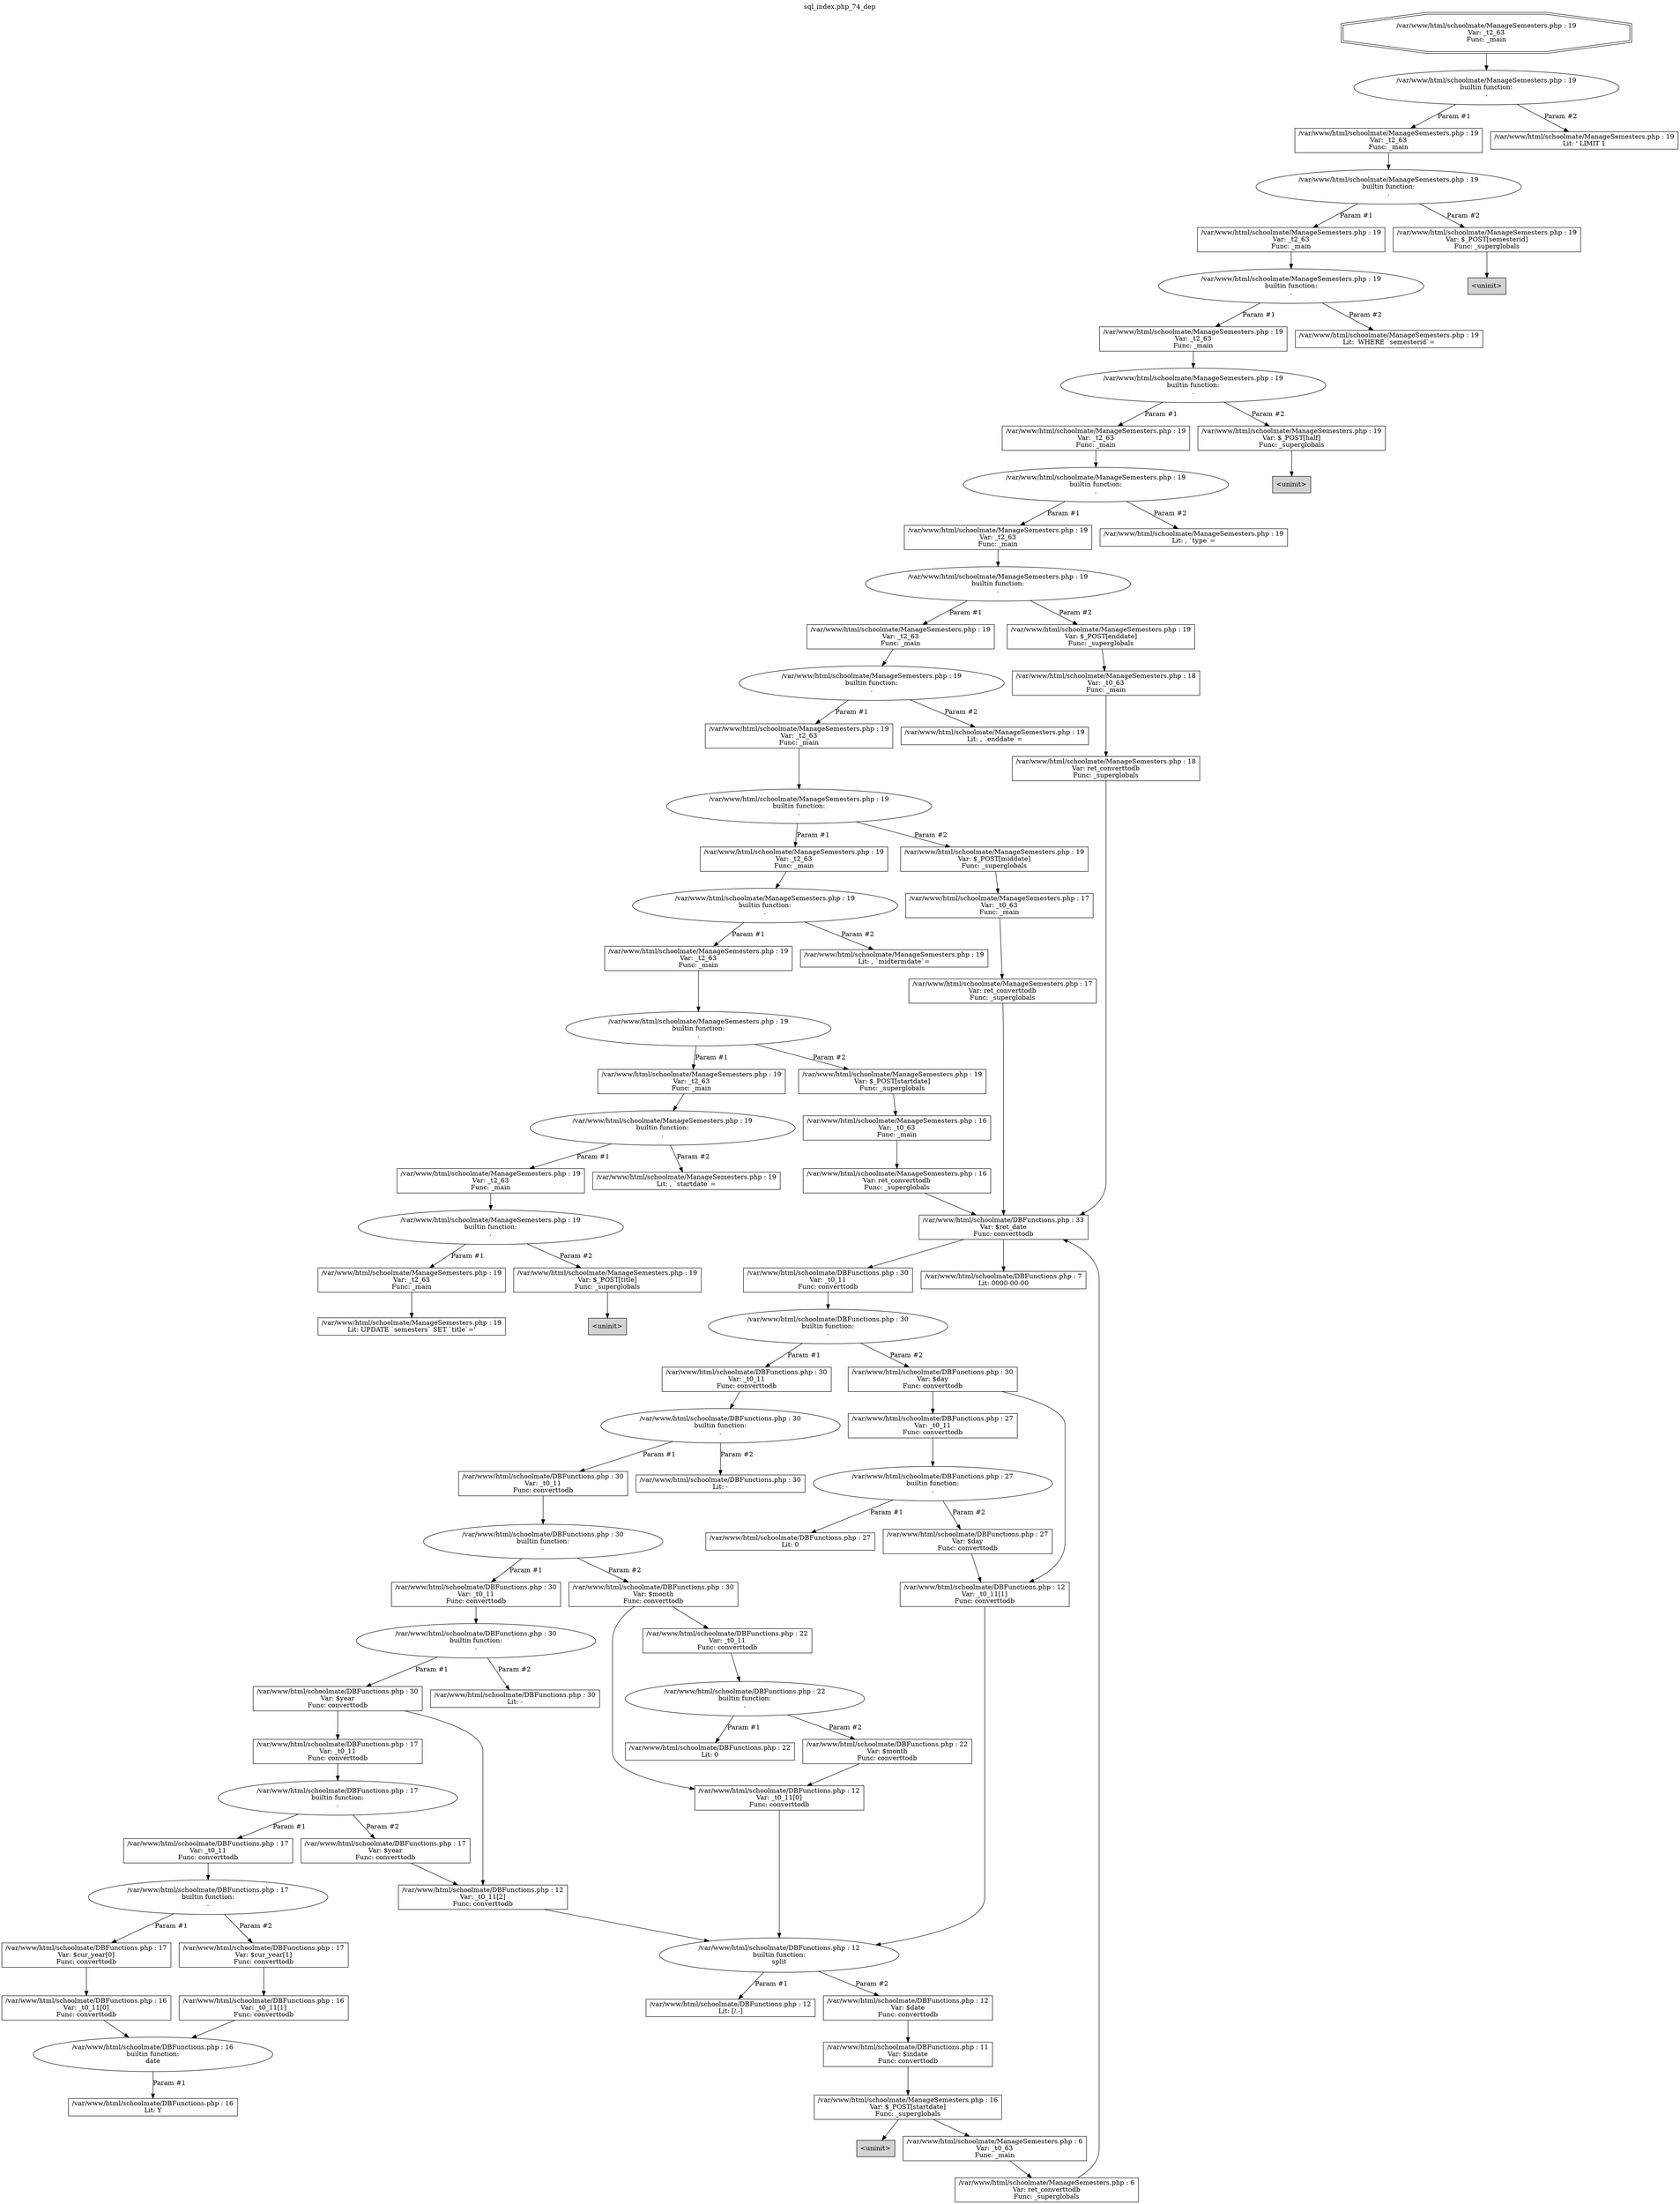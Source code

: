 digraph cfg {
  label="sql_index.php_74_dep";
  labelloc=t;
  n1 [shape=doubleoctagon, label="/var/www/html/schoolmate/ManageSemesters.php : 19\nVar: _t2_63\nFunc: _main\n"];
  n2 [shape=ellipse, label="/var/www/html/schoolmate/ManageSemesters.php : 19\nbuiltin function:\n.\n"];
  n3 [shape=box, label="/var/www/html/schoolmate/ManageSemesters.php : 19\nVar: _t2_63\nFunc: _main\n"];
  n4 [shape=ellipse, label="/var/www/html/schoolmate/ManageSemesters.php : 19\nbuiltin function:\n.\n"];
  n5 [shape=box, label="/var/www/html/schoolmate/ManageSemesters.php : 19\nVar: _t2_63\nFunc: _main\n"];
  n6 [shape=ellipse, label="/var/www/html/schoolmate/ManageSemesters.php : 19\nbuiltin function:\n.\n"];
  n7 [shape=box, label="/var/www/html/schoolmate/ManageSemesters.php : 19\nVar: _t2_63\nFunc: _main\n"];
  n8 [shape=ellipse, label="/var/www/html/schoolmate/ManageSemesters.php : 19\nbuiltin function:\n.\n"];
  n9 [shape=box, label="/var/www/html/schoolmate/ManageSemesters.php : 19\nVar: _t2_63\nFunc: _main\n"];
  n10 [shape=ellipse, label="/var/www/html/schoolmate/ManageSemesters.php : 19\nbuiltin function:\n.\n"];
  n11 [shape=box, label="/var/www/html/schoolmate/ManageSemesters.php : 19\nVar: _t2_63\nFunc: _main\n"];
  n12 [shape=ellipse, label="/var/www/html/schoolmate/ManageSemesters.php : 19\nbuiltin function:\n.\n"];
  n13 [shape=box, label="/var/www/html/schoolmate/ManageSemesters.php : 19\nVar: _t2_63\nFunc: _main\n"];
  n14 [shape=ellipse, label="/var/www/html/schoolmate/ManageSemesters.php : 19\nbuiltin function:\n.\n"];
  n15 [shape=box, label="/var/www/html/schoolmate/ManageSemesters.php : 19\nVar: _t2_63\nFunc: _main\n"];
  n16 [shape=ellipse, label="/var/www/html/schoolmate/ManageSemesters.php : 19\nbuiltin function:\n.\n"];
  n17 [shape=box, label="/var/www/html/schoolmate/ManageSemesters.php : 19\nVar: _t2_63\nFunc: _main\n"];
  n18 [shape=ellipse, label="/var/www/html/schoolmate/ManageSemesters.php : 19\nbuiltin function:\n.\n"];
  n19 [shape=box, label="/var/www/html/schoolmate/ManageSemesters.php : 19\nVar: _t2_63\nFunc: _main\n"];
  n20 [shape=ellipse, label="/var/www/html/schoolmate/ManageSemesters.php : 19\nbuiltin function:\n.\n"];
  n21 [shape=box, label="/var/www/html/schoolmate/ManageSemesters.php : 19\nVar: _t2_63\nFunc: _main\n"];
  n22 [shape=ellipse, label="/var/www/html/schoolmate/ManageSemesters.php : 19\nbuiltin function:\n.\n"];
  n23 [shape=box, label="/var/www/html/schoolmate/ManageSemesters.php : 19\nVar: _t2_63\nFunc: _main\n"];
  n24 [shape=ellipse, label="/var/www/html/schoolmate/ManageSemesters.php : 19\nbuiltin function:\n.\n"];
  n25 [shape=box, label="/var/www/html/schoolmate/ManageSemesters.php : 19\nVar: _t2_63\nFunc: _main\n"];
  n26 [shape=box, label="/var/www/html/schoolmate/ManageSemesters.php : 19\nLit: UPDATE `semesters` SET `title`='\n"];
  n27 [shape=box, label="/var/www/html/schoolmate/ManageSemesters.php : 19\nVar: $_POST[title]\nFunc: _superglobals\n"];
  n28 [shape=box, label="<uninit>",style=filled];
  n29 [shape=box, label="/var/www/html/schoolmate/ManageSemesters.php : 19\nLit: , `startdate`=\n"];
  n30 [shape=box, label="/var/www/html/schoolmate/ManageSemesters.php : 19\nVar: $_POST[startdate]\nFunc: _superglobals\n"];
  n31 [shape=box, label="/var/www/html/schoolmate/ManageSemesters.php : 16\nVar: _t0_63\nFunc: _main\n"];
  n32 [shape=box, label="/var/www/html/schoolmate/ManageSemesters.php : 16\nVar: ret_converttodb\nFunc: _superglobals\n"];
  n33 [shape=box, label="/var/www/html/schoolmate/DBFunctions.php : 33\nVar: $ret_date\nFunc: converttodb\n"];
  n34 [shape=box, label="/var/www/html/schoolmate/DBFunctions.php : 30\nVar: _t0_11\nFunc: converttodb\n"];
  n35 [shape=ellipse, label="/var/www/html/schoolmate/DBFunctions.php : 30\nbuiltin function:\n.\n"];
  n36 [shape=box, label="/var/www/html/schoolmate/DBFunctions.php : 30\nVar: _t0_11\nFunc: converttodb\n"];
  n37 [shape=ellipse, label="/var/www/html/schoolmate/DBFunctions.php : 30\nbuiltin function:\n.\n"];
  n38 [shape=box, label="/var/www/html/schoolmate/DBFunctions.php : 30\nVar: _t0_11\nFunc: converttodb\n"];
  n39 [shape=ellipse, label="/var/www/html/schoolmate/DBFunctions.php : 30\nbuiltin function:\n.\n"];
  n40 [shape=box, label="/var/www/html/schoolmate/DBFunctions.php : 30\nVar: _t0_11\nFunc: converttodb\n"];
  n41 [shape=ellipse, label="/var/www/html/schoolmate/DBFunctions.php : 30\nbuiltin function:\n.\n"];
  n42 [shape=box, label="/var/www/html/schoolmate/DBFunctions.php : 30\nVar: $year\nFunc: converttodb\n"];
  n43 [shape=box, label="/var/www/html/schoolmate/DBFunctions.php : 17\nVar: _t0_11\nFunc: converttodb\n"];
  n44 [shape=ellipse, label="/var/www/html/schoolmate/DBFunctions.php : 17\nbuiltin function:\n.\n"];
  n45 [shape=box, label="/var/www/html/schoolmate/DBFunctions.php : 17\nVar: _t0_11\nFunc: converttodb\n"];
  n46 [shape=ellipse, label="/var/www/html/schoolmate/DBFunctions.php : 17\nbuiltin function:\n.\n"];
  n47 [shape=box, label="/var/www/html/schoolmate/DBFunctions.php : 17\nVar: $cur_year[0]\nFunc: converttodb\n"];
  n48 [shape=box, label="/var/www/html/schoolmate/DBFunctions.php : 16\nVar: _t0_11[0]\nFunc: converttodb\n"];
  n49 [shape=ellipse, label="/var/www/html/schoolmate/DBFunctions.php : 16\nbuiltin function:\ndate\n"];
  n50 [shape=box, label="/var/www/html/schoolmate/DBFunctions.php : 16\nLit: Y\n"];
  n51 [shape=box, label="/var/www/html/schoolmate/DBFunctions.php : 17\nVar: $cur_year[1]\nFunc: converttodb\n"];
  n52 [shape=box, label="/var/www/html/schoolmate/DBFunctions.php : 16\nVar: _t0_11[1]\nFunc: converttodb\n"];
  n53 [shape=box, label="/var/www/html/schoolmate/DBFunctions.php : 17\nVar: $year\nFunc: converttodb\n"];
  n54 [shape=box, label="/var/www/html/schoolmate/DBFunctions.php : 12\nVar: _t0_11[2]\nFunc: converttodb\n"];
  n55 [shape=ellipse, label="/var/www/html/schoolmate/DBFunctions.php : 12\nbuiltin function:\nsplit\n"];
  n56 [shape=box, label="/var/www/html/schoolmate/DBFunctions.php : 12\nLit: [/.-]\n"];
  n57 [shape=box, label="/var/www/html/schoolmate/DBFunctions.php : 12\nVar: $date\nFunc: converttodb\n"];
  n58 [shape=box, label="/var/www/html/schoolmate/DBFunctions.php : 11\nVar: $indate\nFunc: converttodb\n"];
  n59 [shape=box, label="/var/www/html/schoolmate/ManageSemesters.php : 16\nVar: $_POST[startdate]\nFunc: _superglobals\n"];
  n60 [shape=box, label="<uninit>",style=filled];
  n61 [shape=box, label="/var/www/html/schoolmate/ManageSemesters.php : 6\nVar: _t0_63\nFunc: _main\n"];
  n62 [shape=box, label="/var/www/html/schoolmate/ManageSemesters.php : 6\nVar: ret_converttodb\nFunc: _superglobals\n"];
  n63 [shape=box, label="/var/www/html/schoolmate/DBFunctions.php : 30\nLit: -\n"];
  n64 [shape=box, label="/var/www/html/schoolmate/DBFunctions.php : 30\nVar: $month\nFunc: converttodb\n"];
  n65 [shape=box, label="/var/www/html/schoolmate/DBFunctions.php : 12\nVar: _t0_11[0]\nFunc: converttodb\n"];
  n66 [shape=box, label="/var/www/html/schoolmate/DBFunctions.php : 22\nVar: _t0_11\nFunc: converttodb\n"];
  n67 [shape=ellipse, label="/var/www/html/schoolmate/DBFunctions.php : 22\nbuiltin function:\n.\n"];
  n68 [shape=box, label="/var/www/html/schoolmate/DBFunctions.php : 22\nLit: 0\n"];
  n69 [shape=box, label="/var/www/html/schoolmate/DBFunctions.php : 22\nVar: $month\nFunc: converttodb\n"];
  n70 [shape=box, label="/var/www/html/schoolmate/DBFunctions.php : 30\nLit: -\n"];
  n71 [shape=box, label="/var/www/html/schoolmate/DBFunctions.php : 30\nVar: $day\nFunc: converttodb\n"];
  n72 [shape=box, label="/var/www/html/schoolmate/DBFunctions.php : 27\nVar: _t0_11\nFunc: converttodb\n"];
  n73 [shape=ellipse, label="/var/www/html/schoolmate/DBFunctions.php : 27\nbuiltin function:\n.\n"];
  n74 [shape=box, label="/var/www/html/schoolmate/DBFunctions.php : 27\nLit: 0\n"];
  n75 [shape=box, label="/var/www/html/schoolmate/DBFunctions.php : 27\nVar: $day\nFunc: converttodb\n"];
  n76 [shape=box, label="/var/www/html/schoolmate/DBFunctions.php : 12\nVar: _t0_11[1]\nFunc: converttodb\n"];
  n77 [shape=box, label="/var/www/html/schoolmate/DBFunctions.php : 7\nLit: 0000-00-00\n"];
  n78 [shape=box, label="/var/www/html/schoolmate/ManageSemesters.php : 19\nLit: , `midtermdate`=\n"];
  n79 [shape=box, label="/var/www/html/schoolmate/ManageSemesters.php : 19\nVar: $_POST[middate]\nFunc: _superglobals\n"];
  n80 [shape=box, label="/var/www/html/schoolmate/ManageSemesters.php : 17\nVar: _t0_63\nFunc: _main\n"];
  n81 [shape=box, label="/var/www/html/schoolmate/ManageSemesters.php : 17\nVar: ret_converttodb\nFunc: _superglobals\n"];
  n82 [shape=box, label="/var/www/html/schoolmate/ManageSemesters.php : 19\nLit: , `enddate`=\n"];
  n83 [shape=box, label="/var/www/html/schoolmate/ManageSemesters.php : 19\nVar: $_POST[enddate]\nFunc: _superglobals\n"];
  n84 [shape=box, label="/var/www/html/schoolmate/ManageSemesters.php : 18\nVar: _t0_63\nFunc: _main\n"];
  n85 [shape=box, label="/var/www/html/schoolmate/ManageSemesters.php : 18\nVar: ret_converttodb\nFunc: _superglobals\n"];
  n86 [shape=box, label="/var/www/html/schoolmate/ManageSemesters.php : 19\nLit: , `type`=\n"];
  n87 [shape=box, label="/var/www/html/schoolmate/ManageSemesters.php : 19\nVar: $_POST[half]\nFunc: _superglobals\n"];
  n88 [shape=box, label="<uninit>",style=filled];
  n89 [shape=box, label="/var/www/html/schoolmate/ManageSemesters.php : 19\nLit:  WHERE `semesterid`=\n"];
  n90 [shape=box, label="/var/www/html/schoolmate/ManageSemesters.php : 19\nVar: $_POST[semesterid]\nFunc: _superglobals\n"];
  n91 [shape=box, label="<uninit>",style=filled];
  n92 [shape=box, label="/var/www/html/schoolmate/ManageSemesters.php : 19\nLit: ' LIMIT 1\n"];
  n1 -> n2;
  n3 -> n4;
  n5 -> n6;
  n7 -> n8;
  n9 -> n10;
  n11 -> n12;
  n13 -> n14;
  n15 -> n16;
  n17 -> n18;
  n19 -> n20;
  n21 -> n22;
  n23 -> n24;
  n25 -> n26;
  n24 -> n25[label="Param #1"];
  n24 -> n27[label="Param #2"];
  n27 -> n28;
  n22 -> n23[label="Param #1"];
  n22 -> n29[label="Param #2"];
  n20 -> n21[label="Param #1"];
  n20 -> n30[label="Param #2"];
  n34 -> n35;
  n36 -> n37;
  n38 -> n39;
  n40 -> n41;
  n43 -> n44;
  n45 -> n46;
  n48 -> n49;
  n49 -> n50[label="Param #1"];
  n47 -> n48;
  n46 -> n47[label="Param #1"];
  n46 -> n51[label="Param #2"];
  n52 -> n49;
  n51 -> n52;
  n44 -> n45[label="Param #1"];
  n44 -> n53[label="Param #2"];
  n54 -> n55;
  n55 -> n56[label="Param #1"];
  n55 -> n57[label="Param #2"];
  n59 -> n60;
  n59 -> n61;
  n62 -> n33;
  n61 -> n62;
  n58 -> n59;
  n57 -> n58;
  n53 -> n54;
  n42 -> n43;
  n42 -> n54;
  n41 -> n42[label="Param #1"];
  n41 -> n63[label="Param #2"];
  n39 -> n40[label="Param #1"];
  n39 -> n64[label="Param #2"];
  n65 -> n55;
  n64 -> n65;
  n64 -> n66;
  n66 -> n67;
  n67 -> n68[label="Param #1"];
  n67 -> n69[label="Param #2"];
  n69 -> n65;
  n37 -> n38[label="Param #1"];
  n37 -> n70[label="Param #2"];
  n35 -> n36[label="Param #1"];
  n35 -> n71[label="Param #2"];
  n72 -> n73;
  n73 -> n74[label="Param #1"];
  n73 -> n75[label="Param #2"];
  n76 -> n55;
  n75 -> n76;
  n71 -> n72;
  n71 -> n76;
  n33 -> n34;
  n33 -> n77;
  n32 -> n33;
  n31 -> n32;
  n30 -> n31;
  n18 -> n19[label="Param #1"];
  n18 -> n78[label="Param #2"];
  n16 -> n17[label="Param #1"];
  n16 -> n79[label="Param #2"];
  n81 -> n33;
  n80 -> n81;
  n79 -> n80;
  n14 -> n15[label="Param #1"];
  n14 -> n82[label="Param #2"];
  n12 -> n13[label="Param #1"];
  n12 -> n83[label="Param #2"];
  n85 -> n33;
  n84 -> n85;
  n83 -> n84;
  n10 -> n11[label="Param #1"];
  n10 -> n86[label="Param #2"];
  n8 -> n9[label="Param #1"];
  n8 -> n87[label="Param #2"];
  n87 -> n88;
  n6 -> n7[label="Param #1"];
  n6 -> n89[label="Param #2"];
  n4 -> n5[label="Param #1"];
  n4 -> n90[label="Param #2"];
  n90 -> n91;
  n2 -> n3[label="Param #1"];
  n2 -> n92[label="Param #2"];
}
